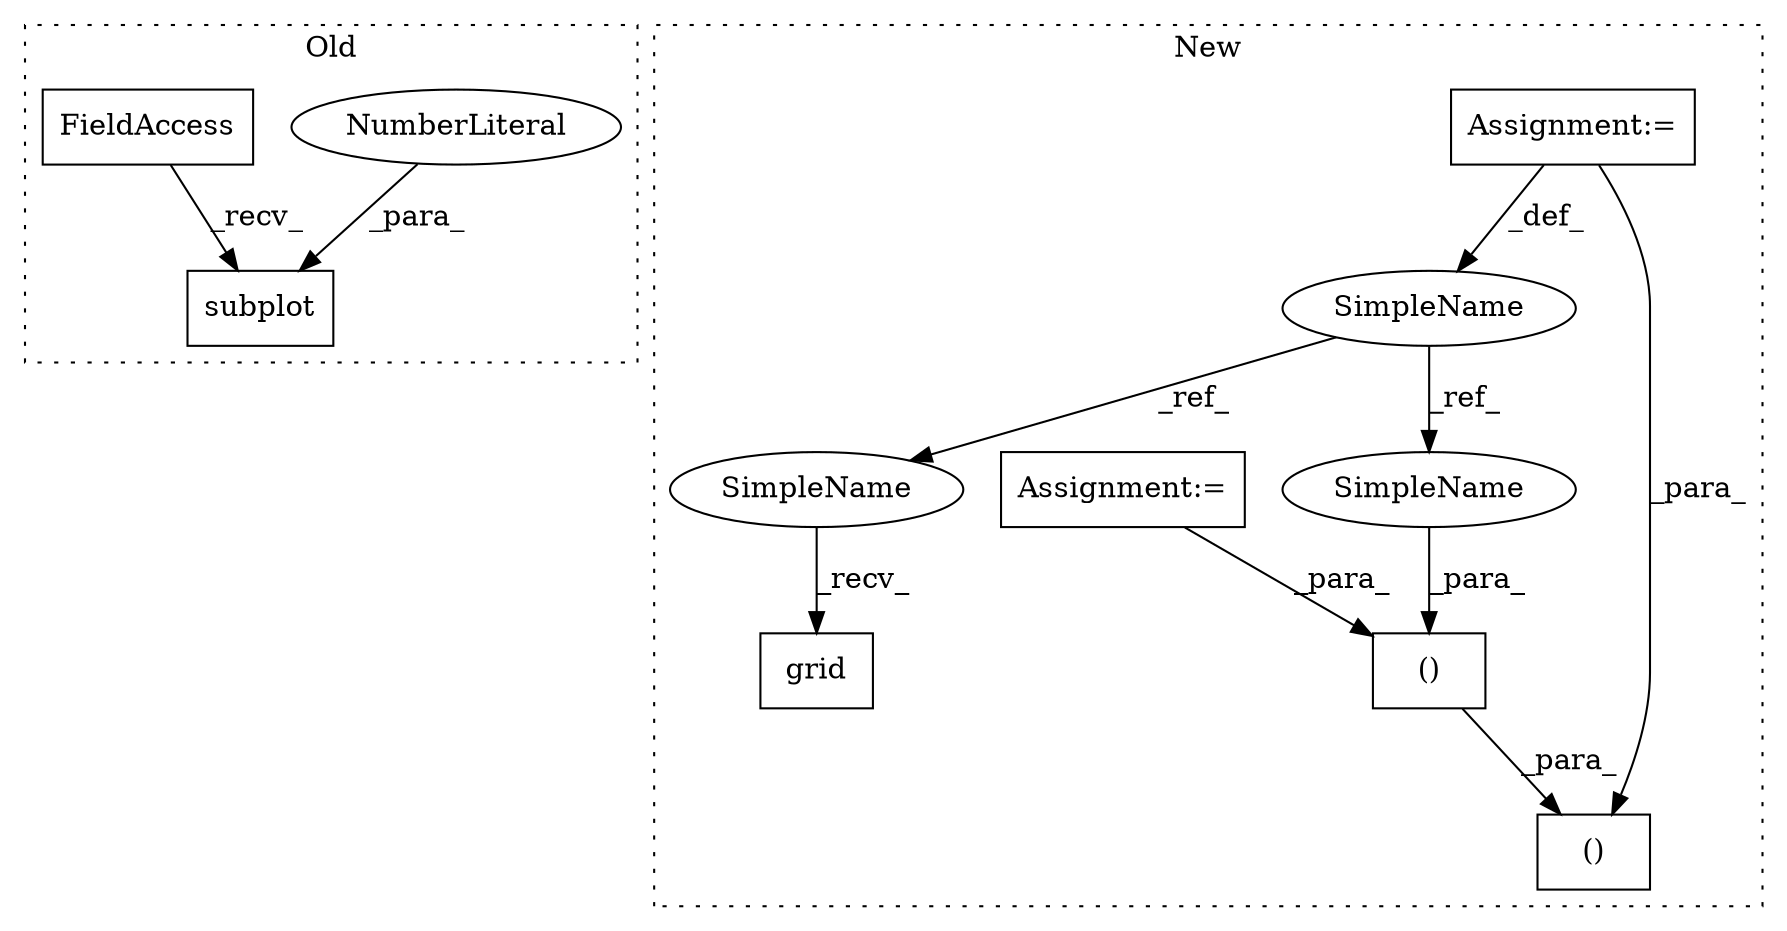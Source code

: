digraph G {
subgraph cluster0 {
1 [label="subplot" a="32" s="232,243" l="8,1" shape="box"];
3 [label="NumberLiteral" a="34" s="240" l="3" shape="ellipse"];
4 [label="FieldAccess" a="22" s="214" l="10" shape="box"];
label = "Old";
style="dotted";
}
subgraph cluster1 {
2 [label="grid" a="32" s="676" l="6" shape="box"];
5 [label="SimpleName" a="42" s="164" l="3" shape="ellipse"];
6 [label="()" a="106" s="292" l="35" shape="box"];
7 [label="Assignment:=" a="7" s="177" l="3" shape="box"];
8 [label="()" a="106" s="271" l="57" shape="box"];
9 [label="Assignment:=" a="7" s="164" l="3" shape="box"];
10 [label="SimpleName" a="42" s="324" l="3" shape="ellipse"];
11 [label="SimpleName" a="42" s="672" l="3" shape="ellipse"];
label = "New";
style="dotted";
}
3 -> 1 [label="_para_"];
4 -> 1 [label="_recv_"];
5 -> 11 [label="_ref_"];
5 -> 10 [label="_ref_"];
6 -> 8 [label="_para_"];
7 -> 6 [label="_para_"];
9 -> 8 [label="_para_"];
9 -> 5 [label="_def_"];
10 -> 6 [label="_para_"];
11 -> 2 [label="_recv_"];
}